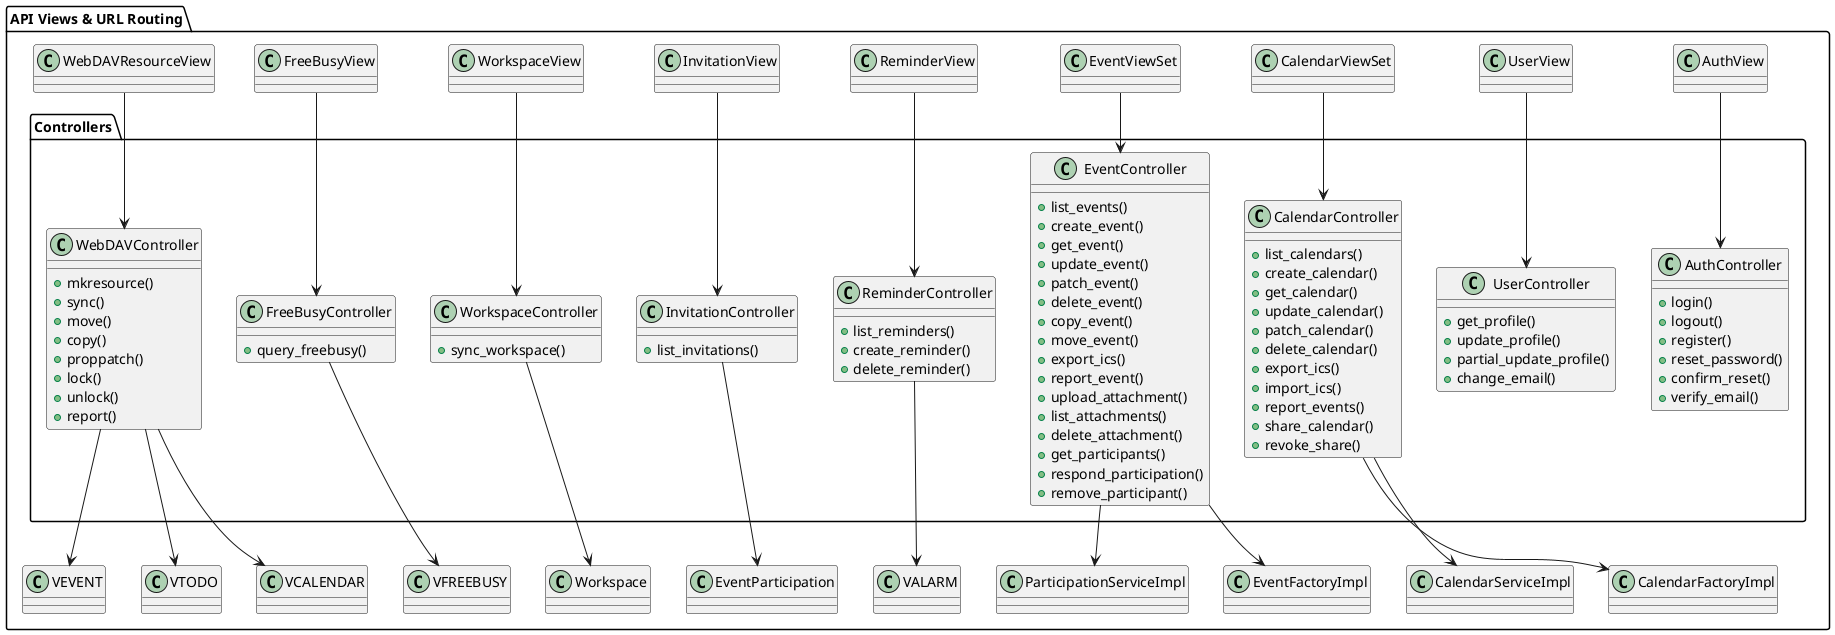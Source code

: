 @startuml calendar_api_views


package "API Views & URL Routing" {

  class AuthView
  class UserView
  class CalendarViewSet
  class EventViewSet
  class ReminderView
  class InvitationView
  class WorkspaceView
  class FreeBusyView
  class WebDAVResourceView

  package "Controllers" {
    class AuthController {
      +login()
      +logout()
      +register()
      +reset_password()
      +confirm_reset()
      +verify_email()
    }

    class UserController {
      +get_profile()
      +update_profile()
      +partial_update_profile()
      +change_email()
    }

    class CalendarController {
      +list_calendars()
      +create_calendar()
      +get_calendar()
      +update_calendar()
      +patch_calendar()
      +delete_calendar()
      +export_ics()
      +import_ics()
      +report_events()
      +share_calendar()
      +revoke_share()
    }

    class EventController {
      +list_events()
      +create_event()
      +get_event()
      +update_event()
      +patch_event()
      +delete_event()
      +copy_event()
      +move_event()
      +export_ics()
      +report_event()
      +upload_attachment()
      +list_attachments()
      +delete_attachment()
      +get_participants()
      +respond_participation()
      +remove_participant()
    }

    class ReminderController {
      +list_reminders()
      +create_reminder()
      +delete_reminder()
    }

    class InvitationController {
      +list_invitations()
    }

    class WorkspaceController {
      +sync_workspace()
    }

    class FreeBusyController {
      +query_freebusy()
    }

    class WebDAVController {
      +mkresource()
      +sync()
      +move()
      +copy()
      +proppatch()
      +lock()
      +unlock()
      +report()
    }
  }

  ' Connections: Views -> Controllers
  AuthView --> AuthController
  UserView --> UserController
  CalendarViewSet --> CalendarController
  EventViewSet --> EventController
  ReminderView --> ReminderController
  InvitationView --> InvitationController
  WorkspaceView --> WorkspaceController
  FreeBusyView --> FreeBusyController
  WebDAVResourceView --> WebDAVController

  ' Controller -> Logic Layer
  CalendarController --> CalendarFactoryImpl
  CalendarController --> CalendarServiceImpl
  EventController --> EventFactoryImpl
  EventController --> ParticipationServiceImpl
  ReminderController --> VALARM
  InvitationController --> EventParticipation
  FreeBusyController --> VFREEBUSY
  WorkspaceController --> Workspace
  WebDAVController --> VEVENT
  WebDAVController --> VTODO
  WebDAVController --> VCALENDAR

}

@enduml